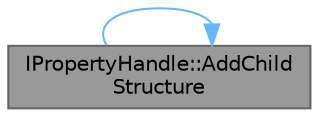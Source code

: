 digraph "IPropertyHandle::AddChildStructure"
{
 // INTERACTIVE_SVG=YES
 // LATEX_PDF_SIZE
  bgcolor="transparent";
  edge [fontname=Helvetica,fontsize=10,labelfontname=Helvetica,labelfontsize=10];
  node [fontname=Helvetica,fontsize=10,shape=box,height=0.2,width=0.4];
  rankdir="LR";
  Node1 [id="Node000001",label="IPropertyHandle::AddChild\lStructure",height=0.2,width=0.4,color="gray40", fillcolor="grey60", style="filled", fontcolor="black",tooltip="Adds a child structure."];
  Node1 -> Node1 [id="edge1_Node000001_Node000001",color="steelblue1",style="solid",tooltip=" "];
}
